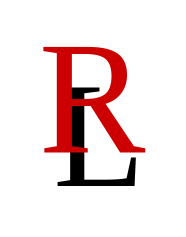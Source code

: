 <mxfile version="20.6.0" type="github"><diagram id="j1aigfzqcVwxV-R_nxuF" name="Page-1"><mxGraphModel dx="932" dy="433" grid="1" gridSize="10" guides="1" tooltips="1" connect="1" arrows="1" fold="1" page="1" pageScale="1" pageWidth="827" pageHeight="1169" math="0" shadow="0"><root><mxCell id="0"/><mxCell id="1" parent="0"/><mxCell id="RLlIdyY2v2-z_wZTS7Vt-1" value="" style="group" vertex="1" connectable="0" parent="1"><mxGeometry x="368" y="199" width="92" height="91" as="geometry"/></mxCell><mxCell id="wSO4CAmcHMaGH9SJ4Pq9-4" value="&lt;font color=&quot;#000000&quot; style=&quot;font-size: 75px;&quot;&gt;L&lt;/font&gt;" style="text;html=1;align=center;verticalAlign=middle;resizable=0;points=[];autosize=1;strokeColor=none;fillColor=none;fontSize=75;fontFamily=Tahoma;fontColor=#CC0000;" parent="RLlIdyY2v2-z_wZTS7Vt-1" vertex="1"><mxGeometry x="19.117" width="60" height="100" as="geometry"/></mxCell><mxCell id="wSO4CAmcHMaGH9SJ4Pq9-1" value="&lt;font face=&quot;Tahoma&quot; color=&quot;#cc0000&quot; style=&quot;font-size: 80px;&quot;&gt;R&lt;/font&gt;" style="text;html=1;strokeColor=none;fillColor=none;align=center;verticalAlign=middle;whiteSpace=wrap;rounded=0;" parent="RLlIdyY2v2-z_wZTS7Vt-1" vertex="1"><mxGeometry width="92" height="62.79" as="geometry"/></mxCell></root></mxGraphModel></diagram></mxfile>